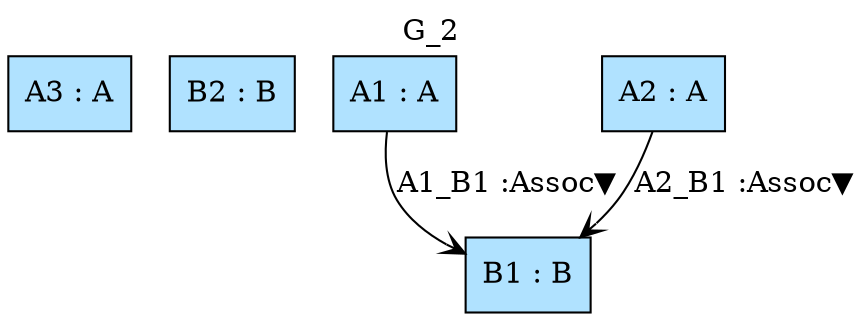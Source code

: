 digraph {graph[label=G_2,labelloc=tl,labelfontsize=12];
"A3"[shape=box,fillcolor=lightskyblue1,style = filled,label="A3 : A"];
"B2"[shape=box,fillcolor=lightskyblue1,style = filled,label="B2 : B"];
"A1"[shape=box,fillcolor=lightskyblue1,style = filled,label="A1 : A"];
"A2"[shape=box,fillcolor=lightskyblue1,style = filled,label="A2 : A"];
"B1"[shape=box,fillcolor=lightskyblue1,style = filled,label="B1 : B"];

"A1"->"B1"[label="A1_B1 :Assoc▼",arrowhead=vee];
"A2"->"B1"[label="A2_B1 :Assoc▼",arrowhead=vee];
}
